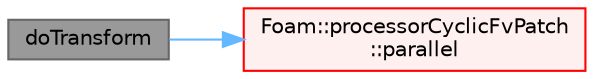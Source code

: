 digraph "doTransform"
{
 // LATEX_PDF_SIZE
  bgcolor="transparent";
  edge [fontname=Helvetica,fontsize=10,labelfontname=Helvetica,labelfontsize=10];
  node [fontname=Helvetica,fontsize=10,shape=box,height=0.2,width=0.4];
  rankdir="LR";
  Node1 [id="Node000001",label="doTransform",height=0.2,width=0.4,color="gray40", fillcolor="grey60", style="filled", fontcolor="black",tooltip=" "];
  Node1 -> Node2 [id="edge1_Node000001_Node000002",color="steelblue1",style="solid",tooltip=" "];
  Node2 [id="Node000002",label="Foam::processorCyclicFvPatch\l::parallel",height=0.2,width=0.4,color="red", fillcolor="#FFF0F0", style="filled",URL="$classFoam_1_1processorCyclicFvPatch.html#a6f2ad23016ecf05385032d2ea2fea27d",tooltip=" "];
}
